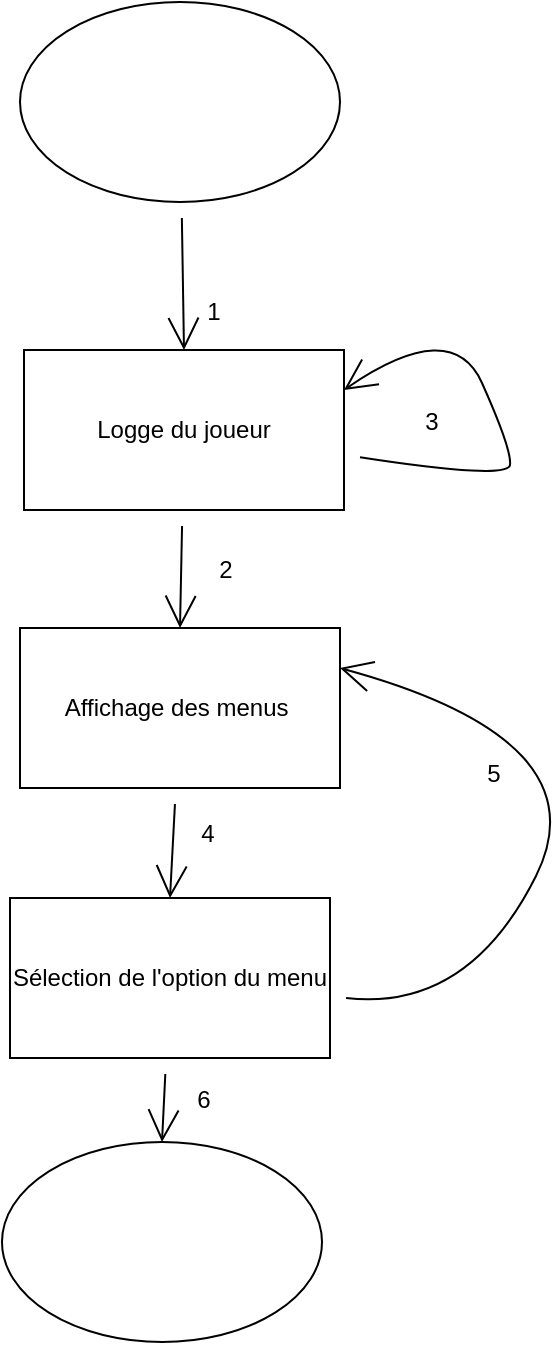 <mxfile version="17.1.4"><diagram id="8S3o1dQk2QeqqXq58KIl" name="Page-1"><mxGraphModel dx="692" dy="707" grid="0" gridSize="10" guides="1" tooltips="1" connect="1" arrows="1" fold="1" page="0" pageScale="1" pageWidth="827" pageHeight="1169" math="0" shadow="0"><root><mxCell id="0"/><mxCell id="1" parent="0"/><mxCell id="9kFPLV-pDfZ-rtV4P8vo-6" style="edgeStyle=none;curved=1;rounded=0;orthogonalLoop=1;jettySize=auto;html=1;entryX=0.5;entryY=0;entryDx=0;entryDy=0;endArrow=open;startSize=14;endSize=14;sourcePerimeterSpacing=8;targetPerimeterSpacing=8;" edge="1" parent="1" source="9kFPLV-pDfZ-rtV4P8vo-1" target="9kFPLV-pDfZ-rtV4P8vo-2"><mxGeometry relative="1" as="geometry"/></mxCell><mxCell id="9kFPLV-pDfZ-rtV4P8vo-1" value="" style="ellipse;whiteSpace=wrap;html=1;hachureGap=4;" vertex="1" parent="1"><mxGeometry x="138" y="27" width="160" height="100" as="geometry"/></mxCell><mxCell id="9kFPLV-pDfZ-rtV4P8vo-5" style="edgeStyle=none;curved=1;rounded=0;orthogonalLoop=1;jettySize=auto;html=1;endArrow=open;startSize=14;endSize=14;sourcePerimeterSpacing=8;targetPerimeterSpacing=8;entryX=1;entryY=0.25;entryDx=0;entryDy=0;" edge="1" parent="1" source="9kFPLV-pDfZ-rtV4P8vo-2" target="9kFPLV-pDfZ-rtV4P8vo-2"><mxGeometry relative="1" as="geometry"><mxPoint x="481" y="255" as="targetPoint"/><Array as="points"><mxPoint x="382" y="266"/><mxPoint x="384" y="251"/><mxPoint x="354" y="184"/></Array></mxGeometry></mxCell><mxCell id="9kFPLV-pDfZ-rtV4P8vo-9" style="edgeStyle=none;curved=1;rounded=0;orthogonalLoop=1;jettySize=auto;html=1;entryX=0.5;entryY=0;entryDx=0;entryDy=0;endArrow=open;startSize=14;endSize=14;sourcePerimeterSpacing=8;targetPerimeterSpacing=8;" edge="1" parent="1" source="9kFPLV-pDfZ-rtV4P8vo-2" target="9kFPLV-pDfZ-rtV4P8vo-8"><mxGeometry relative="1" as="geometry"/></mxCell><mxCell id="9kFPLV-pDfZ-rtV4P8vo-2" value="Logge du joueur" style="rounded=0;whiteSpace=wrap;html=1;hachureGap=4;" vertex="1" parent="1"><mxGeometry x="140" y="201" width="160" height="80" as="geometry"/></mxCell><mxCell id="9kFPLV-pDfZ-rtV4P8vo-15" style="edgeStyle=none;curved=1;rounded=0;orthogonalLoop=1;jettySize=auto;html=1;entryX=0.5;entryY=0;entryDx=0;entryDy=0;endArrow=open;startSize=14;endSize=14;sourcePerimeterSpacing=8;targetPerimeterSpacing=8;" edge="1" parent="1" source="9kFPLV-pDfZ-rtV4P8vo-3" target="9kFPLV-pDfZ-rtV4P8vo-11"><mxGeometry relative="1" as="geometry"/></mxCell><mxCell id="9kFPLV-pDfZ-rtV4P8vo-17" style="edgeStyle=none;curved=1;rounded=0;orthogonalLoop=1;jettySize=auto;html=1;endArrow=open;startSize=14;endSize=14;sourcePerimeterSpacing=8;targetPerimeterSpacing=8;entryX=1;entryY=0.25;entryDx=0;entryDy=0;" edge="1" parent="1" source="9kFPLV-pDfZ-rtV4P8vo-3" target="9kFPLV-pDfZ-rtV4P8vo-8"><mxGeometry relative="1" as="geometry"><mxPoint x="393" y="515" as="targetPoint"/><Array as="points"><mxPoint x="362" y="532"/><mxPoint x="430" y="396"/></Array></mxGeometry></mxCell><mxCell id="9kFPLV-pDfZ-rtV4P8vo-3" value="Sélection de l'option du menu" style="rounded=0;whiteSpace=wrap;html=1;hachureGap=4;" vertex="1" parent="1"><mxGeometry x="133" y="475" width="160" height="80" as="geometry"/></mxCell><mxCell id="9kFPLV-pDfZ-rtV4P8vo-10" style="edgeStyle=none;curved=1;rounded=0;orthogonalLoop=1;jettySize=auto;html=1;entryX=0.5;entryY=0;entryDx=0;entryDy=0;endArrow=open;startSize=14;endSize=14;sourcePerimeterSpacing=8;targetPerimeterSpacing=8;" edge="1" parent="1" source="9kFPLV-pDfZ-rtV4P8vo-8" target="9kFPLV-pDfZ-rtV4P8vo-3"><mxGeometry relative="1" as="geometry"/></mxCell><mxCell id="9kFPLV-pDfZ-rtV4P8vo-8" value="Affichage des menus&amp;nbsp;" style="rounded=0;whiteSpace=wrap;html=1;hachureGap=4;" vertex="1" parent="1"><mxGeometry x="138" y="340" width="160" height="80" as="geometry"/></mxCell><mxCell id="9kFPLV-pDfZ-rtV4P8vo-11" value="" style="ellipse;whiteSpace=wrap;html=1;hachureGap=4;" vertex="1" parent="1"><mxGeometry x="129" y="597" width="160" height="100" as="geometry"/></mxCell><mxCell id="9kFPLV-pDfZ-rtV4P8vo-18" value="1" style="text;strokeColor=none;fillColor=none;html=1;align=center;verticalAlign=middle;whiteSpace=wrap;rounded=0;hachureGap=4;" vertex="1" parent="1"><mxGeometry x="205" y="167" width="60" height="30" as="geometry"/></mxCell><mxCell id="9kFPLV-pDfZ-rtV4P8vo-19" value="2" style="text;strokeColor=none;fillColor=none;html=1;align=center;verticalAlign=middle;whiteSpace=wrap;rounded=0;hachureGap=4;" vertex="1" parent="1"><mxGeometry x="211" y="296" width="60" height="30" as="geometry"/></mxCell><mxCell id="9kFPLV-pDfZ-rtV4P8vo-20" value="3" style="text;strokeColor=none;fillColor=none;html=1;align=center;verticalAlign=middle;whiteSpace=wrap;rounded=0;hachureGap=4;" vertex="1" parent="1"><mxGeometry x="314" y="222" width="60" height="30" as="geometry"/></mxCell><mxCell id="9kFPLV-pDfZ-rtV4P8vo-21" value="4" style="text;strokeColor=none;fillColor=none;html=1;align=center;verticalAlign=middle;whiteSpace=wrap;rounded=0;hachureGap=4;" vertex="1" parent="1"><mxGeometry x="202" y="428" width="60" height="30" as="geometry"/></mxCell><mxCell id="9kFPLV-pDfZ-rtV4P8vo-22" value="6" style="text;strokeColor=none;fillColor=none;html=1;align=center;verticalAlign=middle;whiteSpace=wrap;rounded=0;hachureGap=4;" vertex="1" parent="1"><mxGeometry x="200" y="561" width="60" height="30" as="geometry"/></mxCell><mxCell id="9kFPLV-pDfZ-rtV4P8vo-23" value="5" style="text;strokeColor=none;fillColor=none;html=1;align=center;verticalAlign=middle;whiteSpace=wrap;rounded=0;hachureGap=4;" vertex="1" parent="1"><mxGeometry x="345" y="398" width="60" height="30" as="geometry"/></mxCell></root></mxGraphModel></diagram></mxfile>